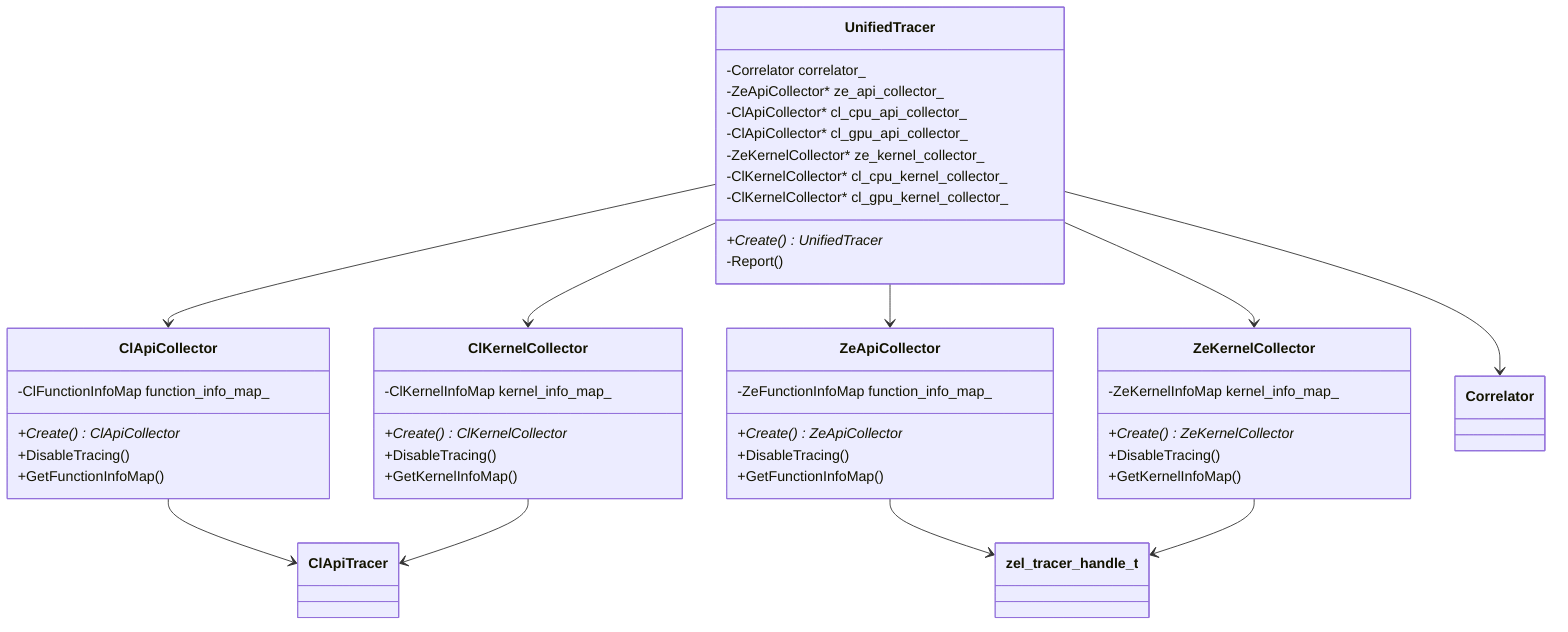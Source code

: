 classDiagram
    class UnifiedTracer {
        -Correlator correlator_
        -ZeApiCollector* ze_api_collector_
        -ClApiCollector* cl_cpu_api_collector_
        -ClApiCollector* cl_gpu_api_collector_
        -ZeKernelCollector* ze_kernel_collector_
        -ClKernelCollector* cl_cpu_kernel_collector_
        -ClKernelCollector* cl_gpu_kernel_collector_
        +Create() UnifiedTracer*
        -Report()
    }

    class ClApiCollector {
        -ClFunctionInfoMap function_info_map_
        +Create() ClApiCollector*
        +DisableTracing()
        +GetFunctionInfoMap()
    }

    class ClKernelCollector {
        -ClKernelInfoMap kernel_info_map_
        +Create() ClKernelCollector*
        +DisableTracing()
        +GetKernelInfoMap()
    }

    class ZeApiCollector {
        -ZeFunctionInfoMap function_info_map_
        +Create() ZeApiCollector*
        +DisableTracing()
        +GetFunctionInfoMap()
    }

    class ZeKernelCollector {
        -ZeKernelInfoMap kernel_info_map_
        +Create() ZeKernelCollector*
        +DisableTracing()
        +GetKernelInfoMap()
    }

    class Correlator {
    }

    UnifiedTracer --> ClApiCollector
    UnifiedTracer --> ClKernelCollector
    UnifiedTracer --> ZeApiCollector
    UnifiedTracer --> ZeKernelCollector
    UnifiedTracer --> Correlator

    ClApiCollector --> ClApiTracer
    ClKernelCollector --> ClApiTracer

    ZeApiCollector --> zel_tracer_handle_t
    ZeKernelCollector --> zel_tracer_handle_t
